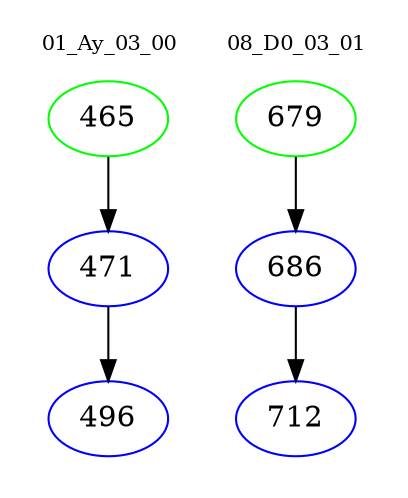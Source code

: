 digraph{
subgraph cluster_0 {
color = white
label = "01_Ay_03_00";
fontsize=10;
T0_465 [label="465", color="green"]
T0_465 -> T0_471 [color="black"]
T0_471 [label="471", color="blue"]
T0_471 -> T0_496 [color="black"]
T0_496 [label="496", color="blue"]
}
subgraph cluster_1 {
color = white
label = "08_D0_03_01";
fontsize=10;
T1_679 [label="679", color="green"]
T1_679 -> T1_686 [color="black"]
T1_686 [label="686", color="blue"]
T1_686 -> T1_712 [color="black"]
T1_712 [label="712", color="blue"]
}
}
